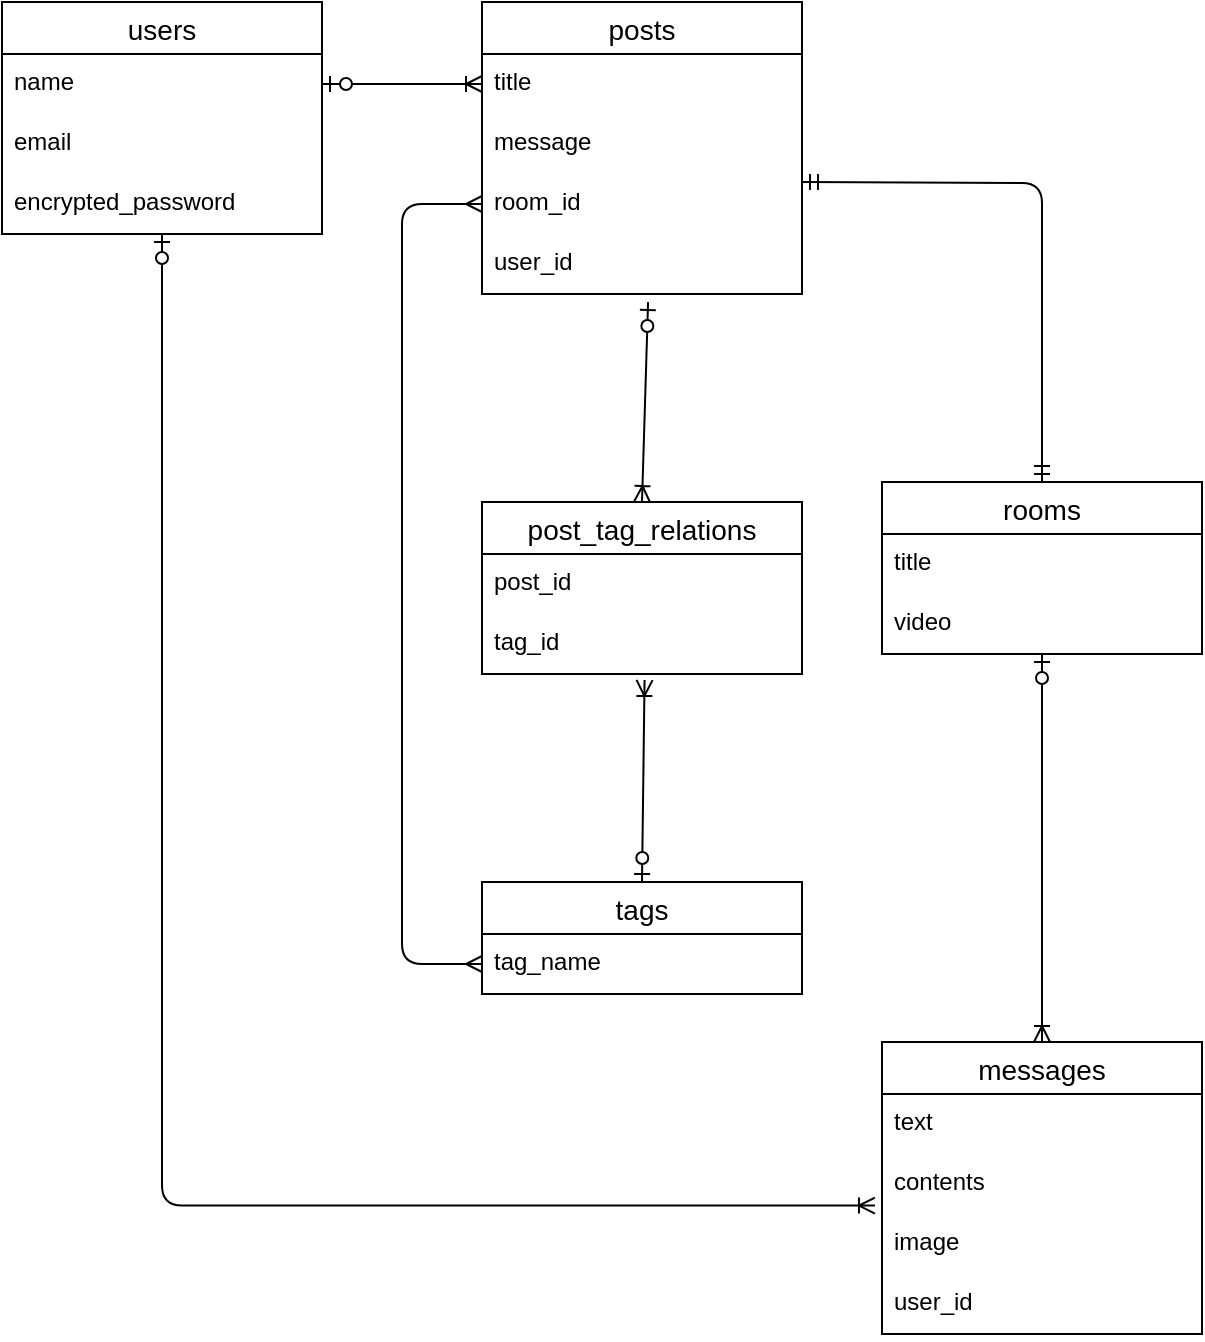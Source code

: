 <mxfile>
    <diagram id="pn2dj_kw0SAUBdE4jz1p" name="ページ1">
        <mxGraphModel dx="697" dy="448" grid="1" gridSize="10" guides="1" tooltips="1" connect="1" arrows="1" fold="1" page="1" pageScale="1" pageWidth="827" pageHeight="1169" math="0" shadow="0">
            <root>
                <mxCell id="0"/>
                <mxCell id="1" parent="0"/>
                <mxCell id="2" value="tags" style="swimlane;fontStyle=0;childLayout=stackLayout;horizontal=1;startSize=26;horizontalStack=0;resizeParent=1;resizeParentMax=0;resizeLast=0;collapsible=1;marginBottom=0;align=center;fontSize=14;" parent="1" vertex="1">
                    <mxGeometry x="440" y="480" width="160" height="56" as="geometry"/>
                </mxCell>
                <mxCell id="3" value="tag_name" style="text;strokeColor=none;fillColor=none;spacingLeft=4;spacingRight=4;overflow=hidden;rotatable=0;points=[[0,0.5],[1,0.5]];portConstraint=eastwest;fontSize=12;" parent="2" vertex="1">
                    <mxGeometry y="26" width="160" height="30" as="geometry"/>
                </mxCell>
                <mxCell id="6" value="rooms" style="swimlane;fontStyle=0;childLayout=stackLayout;horizontal=1;startSize=26;horizontalStack=0;resizeParent=1;resizeParentMax=0;resizeLast=0;collapsible=1;marginBottom=0;align=center;fontSize=14;" parent="1" vertex="1">
                    <mxGeometry x="640" y="280" width="160" height="86" as="geometry"/>
                </mxCell>
                <mxCell id="7" value="title" style="text;strokeColor=none;fillColor=none;spacingLeft=4;spacingRight=4;overflow=hidden;rotatable=0;points=[[0,0.5],[1,0.5]];portConstraint=eastwest;fontSize=12;" parent="6" vertex="1">
                    <mxGeometry y="26" width="160" height="30" as="geometry"/>
                </mxCell>
                <mxCell id="8" value="video" style="text;strokeColor=none;fillColor=none;spacingLeft=4;spacingRight=4;overflow=hidden;rotatable=0;points=[[0,0.5],[1,0.5]];portConstraint=eastwest;fontSize=12;" parent="6" vertex="1">
                    <mxGeometry y="56" width="160" height="30" as="geometry"/>
                </mxCell>
                <mxCell id="10" value="posts" style="swimlane;fontStyle=0;childLayout=stackLayout;horizontal=1;startSize=26;horizontalStack=0;resizeParent=1;resizeParentMax=0;resizeLast=0;collapsible=1;marginBottom=0;align=center;fontSize=14;" parent="1" vertex="1">
                    <mxGeometry x="440" y="40" width="160" height="146" as="geometry">
                        <mxRectangle x="250" y="60" width="70" height="26" as="alternateBounds"/>
                    </mxGeometry>
                </mxCell>
                <mxCell id="11" value="title" style="text;strokeColor=none;fillColor=none;spacingLeft=4;spacingRight=4;overflow=hidden;rotatable=0;points=[[0,0.5],[1,0.5]];portConstraint=eastwest;fontSize=12;" parent="10" vertex="1">
                    <mxGeometry y="26" width="160" height="30" as="geometry"/>
                </mxCell>
                <mxCell id="13" value="message" style="text;strokeColor=none;fillColor=none;spacingLeft=4;spacingRight=4;overflow=hidden;rotatable=0;points=[[0,0.5],[1,0.5]];portConstraint=eastwest;fontSize=12;" parent="10" vertex="1">
                    <mxGeometry y="56" width="160" height="30" as="geometry"/>
                </mxCell>
                <mxCell id="20" value="room_id" style="text;strokeColor=none;fillColor=none;spacingLeft=4;spacingRight=4;overflow=hidden;rotatable=0;points=[[0,0.5],[1,0.5]];portConstraint=eastwest;fontSize=12;" parent="10" vertex="1">
                    <mxGeometry y="86" width="160" height="30" as="geometry"/>
                </mxCell>
                <mxCell id="21" value="user_id" style="text;strokeColor=none;fillColor=none;spacingLeft=4;spacingRight=4;overflow=hidden;rotatable=0;points=[[0,0.5],[1,0.5]];portConstraint=eastwest;fontSize=12;" parent="10" vertex="1">
                    <mxGeometry y="116" width="160" height="30" as="geometry"/>
                </mxCell>
                <mxCell id="50" style="edgeStyle=orthogonalEdgeStyle;rounded=0;orthogonalLoop=1;jettySize=auto;html=1;exitX=1;exitY=0.5;exitDx=0;exitDy=0;" parent="10" edge="1">
                    <mxGeometry relative="1" as="geometry">
                        <mxPoint x="160" y="71" as="sourcePoint"/>
                        <mxPoint x="160" y="71" as="targetPoint"/>
                    </mxGeometry>
                </mxCell>
                <mxCell id="14" value="users" style="swimlane;fontStyle=0;childLayout=stackLayout;horizontal=1;startSize=26;horizontalStack=0;resizeParent=1;resizeParentMax=0;resizeLast=0;collapsible=1;marginBottom=0;align=center;fontSize=14;" parent="1" vertex="1">
                    <mxGeometry x="200" y="40" width="160" height="116" as="geometry"/>
                </mxCell>
                <mxCell id="15" value="name" style="text;strokeColor=none;fillColor=none;spacingLeft=4;spacingRight=4;overflow=hidden;rotatable=0;points=[[0,0.5],[1,0.5]];portConstraint=eastwest;fontSize=12;" parent="14" vertex="1">
                    <mxGeometry y="26" width="160" height="30" as="geometry"/>
                </mxCell>
                <mxCell id="16" value="email" style="text;strokeColor=none;fillColor=none;spacingLeft=4;spacingRight=4;overflow=hidden;rotatable=0;points=[[0,0.5],[1,0.5]];portConstraint=eastwest;fontSize=12;" parent="14" vertex="1">
                    <mxGeometry y="56" width="160" height="30" as="geometry"/>
                </mxCell>
                <mxCell id="17" value="encrypted_password&#10;" style="text;strokeColor=none;fillColor=none;spacingLeft=4;spacingRight=4;overflow=hidden;rotatable=0;points=[[0,0.5],[1,0.5]];portConstraint=eastwest;fontSize=12;" parent="14" vertex="1">
                    <mxGeometry y="86" width="160" height="30" as="geometry"/>
                </mxCell>
                <mxCell id="44" value="post_tag_relations" style="swimlane;fontStyle=0;childLayout=stackLayout;horizontal=1;startSize=26;horizontalStack=0;resizeParent=1;resizeParentMax=0;resizeLast=0;collapsible=1;marginBottom=0;align=center;fontSize=14;" parent="1" vertex="1">
                    <mxGeometry x="440" y="290" width="160" height="86" as="geometry"/>
                </mxCell>
                <mxCell id="45" value="post_id" style="text;strokeColor=none;fillColor=none;spacingLeft=4;spacingRight=4;overflow=hidden;rotatable=0;points=[[0,0.5],[1,0.5]];portConstraint=eastwest;fontSize=12;" parent="44" vertex="1">
                    <mxGeometry y="26" width="160" height="30" as="geometry"/>
                </mxCell>
                <mxCell id="47" value="tag_id" style="text;strokeColor=none;fillColor=none;spacingLeft=4;spacingRight=4;overflow=hidden;rotatable=0;points=[[0,0.5],[1,0.5]];portConstraint=eastwest;fontSize=12;" parent="44" vertex="1">
                    <mxGeometry y="56" width="160" height="30" as="geometry"/>
                </mxCell>
                <mxCell id="48" value="" style="fontSize=12;html=1;endArrow=ERoneToMany;startArrow=ERzeroToOne;entryX=0.5;entryY=0;entryDx=0;entryDy=0;exitX=0.519;exitY=1.133;exitDx=0;exitDy=0;exitPerimeter=0;" parent="1" source="21" target="44" edge="1">
                    <mxGeometry width="100" height="100" relative="1" as="geometry">
                        <mxPoint x="519.68" y="217.59" as="sourcePoint"/>
                        <mxPoint x="440" y="260" as="targetPoint"/>
                        <Array as="points"/>
                    </mxGeometry>
                </mxCell>
                <mxCell id="49" value="" style="fontSize=12;html=1;endArrow=ERoneToMany;startArrow=ERzeroToOne;exitX=0.5;exitY=0;exitDx=0;exitDy=0;entryX=0.508;entryY=1.1;entryDx=0;entryDy=0;entryPerimeter=0;" parent="1" source="2" target="47" edge="1">
                    <mxGeometry width="100" height="100" relative="1" as="geometry">
                        <mxPoint x="560" y="330" as="sourcePoint"/>
                        <mxPoint x="440.96" y="399.39" as="targetPoint"/>
                    </mxGeometry>
                </mxCell>
                <mxCell id="52" value="" style="edgeStyle=elbowEdgeStyle;fontSize=12;html=1;endArrow=ERmany;startArrow=ERmany;exitX=0;exitY=0.5;exitDx=0;exitDy=0;entryX=0;entryY=0.5;entryDx=0;entryDy=0;" parent="1" source="3" target="20" edge="1">
                    <mxGeometry width="100" height="100" relative="1" as="geometry">
                        <mxPoint x="300" y="440" as="sourcePoint"/>
                        <mxPoint x="360" y="170" as="targetPoint"/>
                        <Array as="points">
                            <mxPoint x="400" y="350"/>
                        </Array>
                    </mxGeometry>
                </mxCell>
                <mxCell id="55" value="" style="edgeStyle=orthogonalEdgeStyle;fontSize=12;html=1;endArrow=ERmandOne;startArrow=ERmandOne;entryX=0.5;entryY=0;entryDx=0;entryDy=0;" parent="1" target="6" edge="1">
                    <mxGeometry width="100" height="100" relative="1" as="geometry">
                        <mxPoint x="600" y="130" as="sourcePoint"/>
                        <mxPoint x="640" y="260" as="targetPoint"/>
                    </mxGeometry>
                </mxCell>
                <mxCell id="57" value="messages" style="swimlane;fontStyle=0;childLayout=stackLayout;horizontal=1;startSize=26;horizontalStack=0;resizeParent=1;resizeParentMax=0;resizeLast=0;collapsible=1;marginBottom=0;align=center;fontSize=14;" parent="1" vertex="1">
                    <mxGeometry x="640" y="560" width="160" height="146" as="geometry"/>
                </mxCell>
                <mxCell id="58" value="text" style="text;strokeColor=none;fillColor=none;spacingLeft=4;spacingRight=4;overflow=hidden;rotatable=0;points=[[0,0.5],[1,0.5]];portConstraint=eastwest;fontSize=12;" parent="57" vertex="1">
                    <mxGeometry y="26" width="160" height="30" as="geometry"/>
                </mxCell>
                <mxCell id="59" value="contents" style="text;strokeColor=none;fillColor=none;spacingLeft=4;spacingRight=4;overflow=hidden;rotatable=0;points=[[0,0.5],[1,0.5]];portConstraint=eastwest;fontSize=12;" parent="57" vertex="1">
                    <mxGeometry y="56" width="160" height="30" as="geometry"/>
                </mxCell>
                <mxCell id="60" value="image" style="text;strokeColor=none;fillColor=none;spacingLeft=4;spacingRight=4;overflow=hidden;rotatable=0;points=[[0,0.5],[1,0.5]];portConstraint=eastwest;fontSize=12;" parent="57" vertex="1">
                    <mxGeometry y="86" width="160" height="30" as="geometry"/>
                </mxCell>
                <mxCell id="71" value="user_id" style="text;strokeColor=none;fillColor=none;spacingLeft=4;spacingRight=4;overflow=hidden;rotatable=0;points=[[0,0.5],[1,0.5]];portConstraint=eastwest;fontSize=12;" parent="57" vertex="1">
                    <mxGeometry y="116" width="160" height="30" as="geometry"/>
                </mxCell>
                <mxCell id="61" value="" style="fontSize=12;html=1;endArrow=ERoneToMany;startArrow=ERzeroToOne;entryX=0.5;entryY=0;entryDx=0;entryDy=0;exitX=0.5;exitY=1;exitDx=0;exitDy=0;" parent="1" source="6" target="57" edge="1">
                    <mxGeometry width="100" height="100" relative="1" as="geometry">
                        <mxPoint x="720.32" y="427.68" as="sourcePoint"/>
                        <mxPoint x="680.88" y="487" as="targetPoint"/>
                        <Array as="points">
                            <mxPoint x="720" y="457"/>
                        </Array>
                    </mxGeometry>
                </mxCell>
                <mxCell id="62" value="" style="fontSize=12;html=1;endArrow=ERoneToMany;startArrow=ERzeroToOne;edgeStyle=orthogonalEdgeStyle;entryX=-0.022;entryY=0.86;entryDx=0;entryDy=0;entryPerimeter=0;exitX=0.5;exitY=1;exitDx=0;exitDy=0;" parent="1" source="14" target="59" edge="1">
                    <mxGeometry width="100" height="100" relative="1" as="geometry">
                        <mxPoint x="280" y="170" as="sourcePoint"/>
                        <mxPoint x="300" y="580" as="targetPoint"/>
                    </mxGeometry>
                </mxCell>
                <mxCell id="29" value="" style="fontSize=12;html=1;endArrow=ERoneToMany;startArrow=ERzeroToOne;entryX=0;entryY=0.5;entryDx=0;entryDy=0;exitX=1;exitY=0.5;exitDx=0;exitDy=0;" parent="1" source="15" edge="1" target="11">
                    <mxGeometry width="100" height="100" relative="1" as="geometry">
                        <mxPoint x="370" y="109" as="sourcePoint"/>
                        <mxPoint x="180" y="80" as="targetPoint"/>
                    </mxGeometry>
                </mxCell>
            </root>
        </mxGraphModel>
    </diagram>
</mxfile>